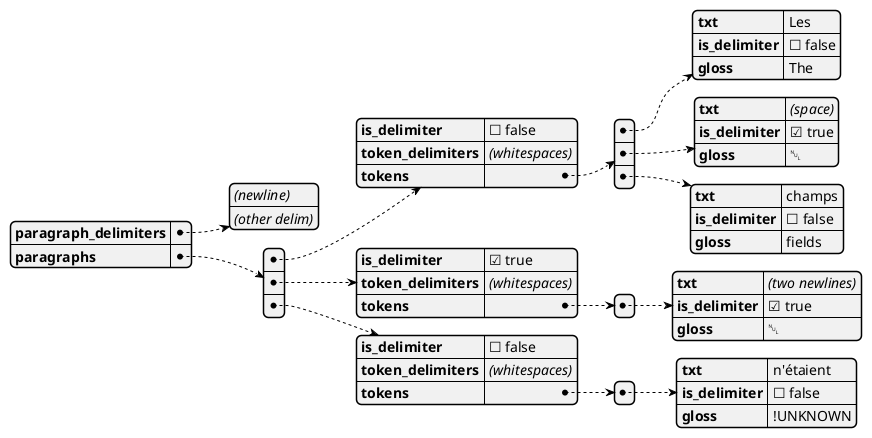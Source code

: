 @startjson

#highlight "txt"
#highlight "gloss"

{
	"paragraph_delimiters": [
		"//(newline)//",
		"//(other delim)//"
	],
	"paragraphs": [
		{
			"is_delimiter": false,
			"token_delimiters": "//(whitespaces)//",
			"tokens": [
				{
					"txt": "Les",
					"is_delimiter": false,
					"gloss": "The"
				},
				{
					"txt": "//(space)//",
					"is_delimiter": true,
					"gloss": null
				},
				{
					"txt": "champs",
					"is_delimiter": false,
					"gloss": "fields"
				}
			]
		},
		{
			"is_delimiter": true,
			"token_delimiters": "//(whitespaces)//",
			"tokens": [
				{
					"txt": "//(two newlines)//",
					"is_delimiter": true,
					"gloss": null
				}
			]
		},
		{
			"is_delimiter": false,
			"token_delimiters": "//(whitespaces)//",
			"tokens": [
				{
					"txt": "n'\u00e9taient",
					"is_delimiter": false,
					"gloss": "!UNKNOWN"
				}
			]
		}
	]
}
@endjson